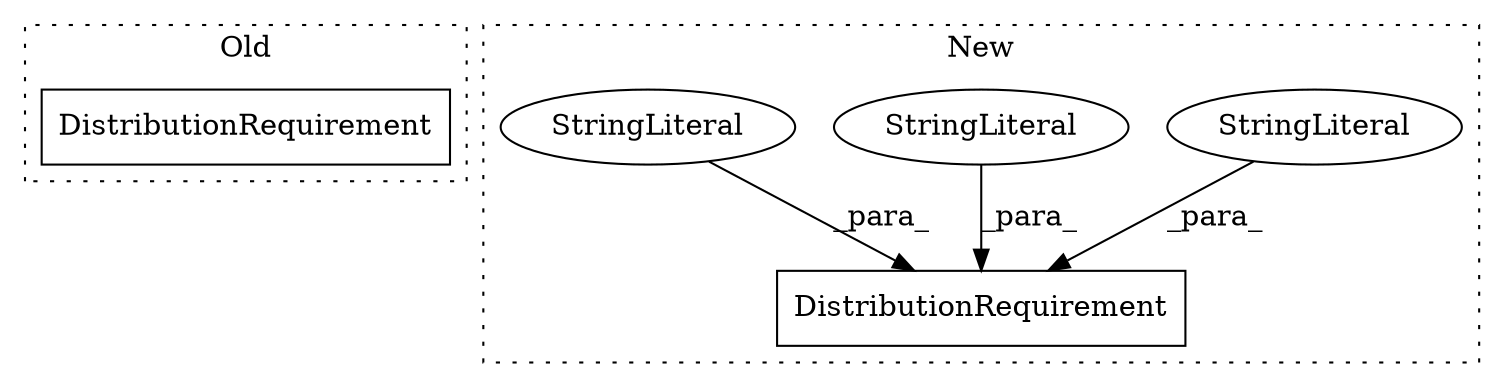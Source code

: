 digraph G {
subgraph cluster0 {
1 [label="DistributionRequirement" a="32" s="301,346" l="24,1" shape="box"];
label = "Old";
style="dotted";
}
subgraph cluster1 {
2 [label="DistributionRequirement" a="32" s="301,436" l="24,1" shape="box"];
3 [label="StringLiteral" a="45" s="399" l="18" shape="ellipse"];
4 [label="StringLiteral" a="45" s="371" l="22" shape="ellipse"];
5 [label="StringLiteral" a="45" s="352" l="18" shape="ellipse"];
label = "New";
style="dotted";
}
3 -> 2 [label="_para_"];
4 -> 2 [label="_para_"];
5 -> 2 [label="_para_"];
}